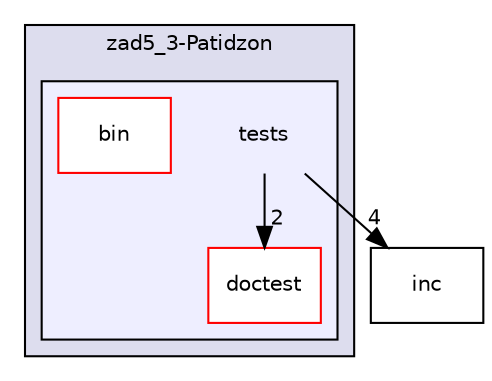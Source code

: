 digraph "/home/patryk/Pulpit/zad5_3-Patidzon/tests" {
  compound=true
  node [ fontsize="10", fontname="Helvetica"];
  edge [ labelfontsize="10", labelfontname="Helvetica"];
  subgraph clusterdir_68204ecf458537f78605b5da476a78e8 {
    graph [ bgcolor="#ddddee", pencolor="black", label="zad5_3-Patidzon" fontname="Helvetica", fontsize="10", URL="dir_68204ecf458537f78605b5da476a78e8.html"]
  subgraph clusterdir_1a9561e4a421ba0267177bf1387cae15 {
    graph [ bgcolor="#eeeeff", pencolor="black", label="" URL="dir_1a9561e4a421ba0267177bf1387cae15.html"];
    dir_1a9561e4a421ba0267177bf1387cae15 [shape=plaintext label="tests"];
    dir_5124f1d2e82d928bb2f37531bcbc7097 [shape=box label="bin" color="red" fillcolor="white" style="filled" URL="dir_5124f1d2e82d928bb2f37531bcbc7097.html"];
    dir_8ca214b2dfd81fc0f556e2527bc60dec [shape=box label="doctest" color="red" fillcolor="white" style="filled" URL="dir_8ca214b2dfd81fc0f556e2527bc60dec.html"];
  }
  }
  dir_b1287e4f2670ec09beeb0f54940d9db7 [shape=box label="inc" URL="dir_b1287e4f2670ec09beeb0f54940d9db7.html"];
  dir_1a9561e4a421ba0267177bf1387cae15->dir_8ca214b2dfd81fc0f556e2527bc60dec [headlabel="2", labeldistance=1.5 headhref="dir_000006_000025.html"];
  dir_1a9561e4a421ba0267177bf1387cae15->dir_b1287e4f2670ec09beeb0f54940d9db7 [headlabel="4", labeldistance=1.5 headhref="dir_000006_000020.html"];
}
